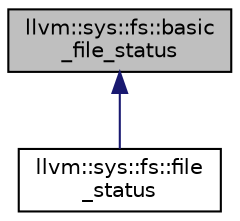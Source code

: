 digraph "llvm::sys::fs::basic_file_status"
{
 // LATEX_PDF_SIZE
  bgcolor="transparent";
  edge [fontname="Helvetica",fontsize="10",labelfontname="Helvetica",labelfontsize="10"];
  node [fontname="Helvetica",fontsize="10",shape=record];
  Node1 [label="llvm::sys::fs::basic\l_file_status",height=0.2,width=0.4,color="black", fillcolor="grey75", style="filled", fontcolor="black",tooltip="Represents the result of a call to directory_iterator::status()."];
  Node1 -> Node2 [dir="back",color="midnightblue",fontsize="10",style="solid",fontname="Helvetica"];
  Node2 [label="llvm::sys::fs::file\l_status",height=0.2,width=0.4,color="black",URL="$classllvm_1_1sys_1_1fs_1_1file__status.html",tooltip="Represents the result of a call to sys::fs::status()."];
}
